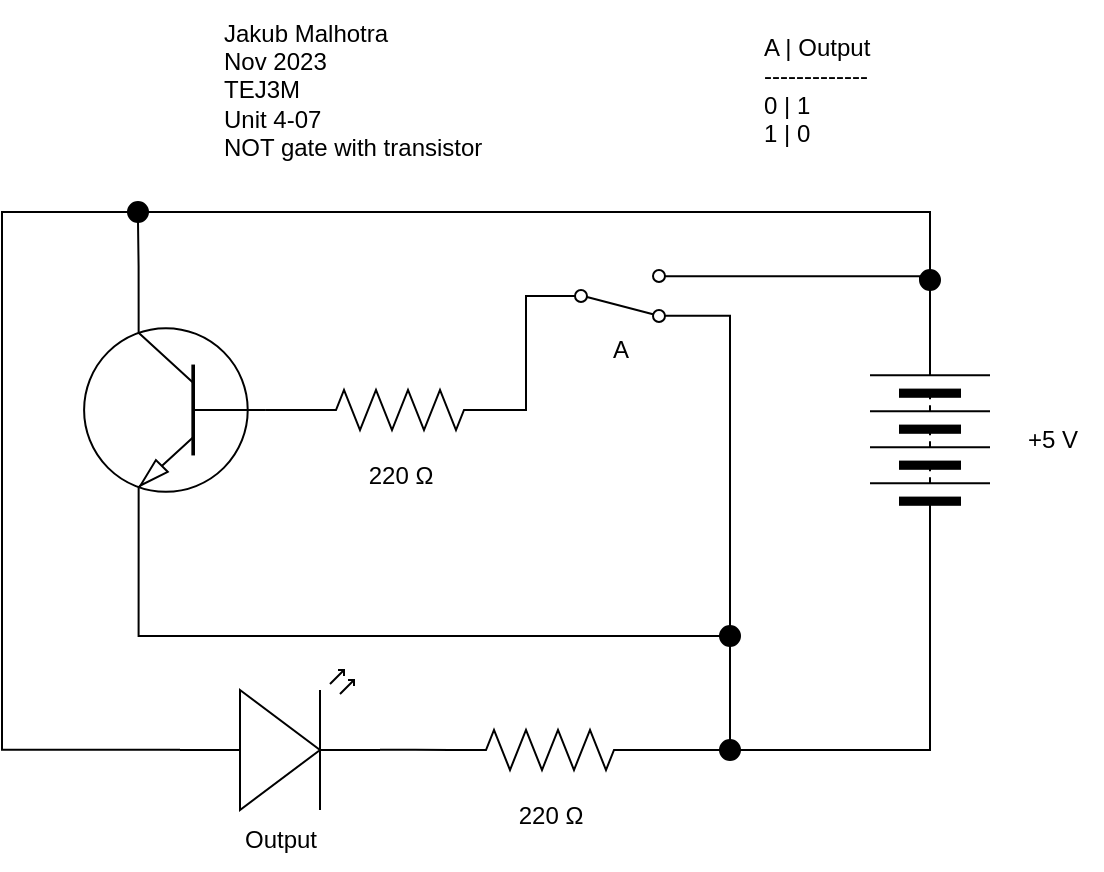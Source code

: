 <mxfile>
    <diagram id="dudxFzAu33095sjblUdI" name="Page-1">
        <mxGraphModel dx="476" dy="442" grid="1" gridSize="10" guides="1" tooltips="1" connect="1" arrows="1" fold="1" page="1" pageScale="1" pageWidth="827" pageHeight="1169" math="0" shadow="0">
            <root>
                <mxCell id="0"/>
                <mxCell id="1" parent="0"/>
                <mxCell id="2" value="&lt;div&gt;Jakub Malhotra&lt;/div&gt;&lt;div&gt;Nov 2023&lt;/div&gt;&lt;div&gt;TEJ3M&lt;/div&gt;&lt;div&gt;Unit 4-07&lt;/div&gt;&lt;div&gt;NOT gate with transistor&lt;/div&gt;" style="text;html=1;align=left;verticalAlign=middle;resizable=0;points=[];autosize=1;strokeColor=none;fillColor=none;" parent="1" vertex="1">
                    <mxGeometry x="149" y="15" width="150" height="90" as="geometry"/>
                </mxCell>
                <mxCell id="3" value="&lt;div&gt;A | Output&lt;/div&gt;&lt;div&gt;-------------&lt;/div&gt;&lt;div&gt;0 | 1&lt;/div&gt;&lt;div&gt;1 | 0&lt;/div&gt;" style="text;html=1;align=left;verticalAlign=middle;resizable=0;points=[];autosize=1;strokeColor=none;fillColor=none;" parent="1" vertex="1">
                    <mxGeometry x="419" y="25" width="80" height="70" as="geometry"/>
                </mxCell>
                <mxCell id="33" style="edgeStyle=orthogonalEdgeStyle;rounded=0;html=1;exitX=1;exitY=0.5;exitDx=0;exitDy=0;entryX=0.5;entryY=1;entryDx=0;entryDy=0;endArrow=none;endFill=0;" parent="1" source="11" target="23" edge="1">
                    <mxGeometry relative="1" as="geometry"/>
                </mxCell>
                <mxCell id="49" style="edgeStyle=orthogonalEdgeStyle;rounded=0;html=1;exitX=0;exitY=0.5;exitDx=0;exitDy=0;entryX=1;entryY=0.5;entryDx=0;entryDy=0;endArrow=none;endFill=0;" parent="1" source="11" target="46" edge="1">
                    <mxGeometry relative="1" as="geometry"/>
                </mxCell>
                <mxCell id="11" value="" style="pointerEvents=1;verticalLabelPosition=bottom;shadow=0;dashed=0;align=center;html=1;verticalAlign=top;shape=mxgraph.electrical.miscellaneous.batteryStack;rotation=-90;" parent="1" vertex="1">
                    <mxGeometry x="454" y="205" width="100" height="60" as="geometry"/>
                </mxCell>
                <mxCell id="32" style="edgeStyle=orthogonalEdgeStyle;rounded=0;html=1;exitX=0;exitY=0.5;exitDx=0;exitDy=0;entryX=1;entryY=0.12;entryDx=0;entryDy=0;endArrow=none;endFill=0;" parent="1" source="23" target="29" edge="1">
                    <mxGeometry relative="1" as="geometry">
                        <Array as="points">
                            <mxPoint x="499" y="153"/>
                        </Array>
                    </mxGeometry>
                </mxCell>
                <mxCell id="23" value="" style="ellipse;whiteSpace=wrap;html=1;aspect=fixed;strokeColor=#000000;fillStyle=solid;fillColor=#000000;" parent="1" vertex="1">
                    <mxGeometry x="499" y="150" width="10" height="10" as="geometry"/>
                </mxCell>
                <mxCell id="28" value="+5 V" style="text;html=1;align=center;verticalAlign=middle;resizable=0;points=[];autosize=1;strokeColor=none;fillColor=none;" parent="1" vertex="1">
                    <mxGeometry x="540" y="220" width="50" height="30" as="geometry"/>
                </mxCell>
                <mxCell id="40" style="edgeStyle=orthogonalEdgeStyle;rounded=0;html=1;exitX=0;exitY=0.5;exitDx=0;exitDy=0;entryX=1;entryY=0.5;entryDx=0;entryDy=0;entryPerimeter=0;endArrow=none;endFill=0;" parent="1" source="29" target="39" edge="1">
                    <mxGeometry relative="1" as="geometry">
                        <Array as="points">
                            <mxPoint x="302" y="163"/>
                            <mxPoint x="302" y="220"/>
                        </Array>
                    </mxGeometry>
                </mxCell>
                <mxCell id="59" style="edgeStyle=orthogonalEdgeStyle;html=1;exitX=1;exitY=0.88;exitDx=0;exitDy=0;entryX=0.5;entryY=0;entryDx=0;entryDy=0;endArrow=none;endFill=0;rounded=0;" parent="1" source="29" target="57" edge="1">
                    <mxGeometry relative="1" as="geometry"/>
                </mxCell>
                <mxCell id="29" value="" style="shape=mxgraph.electrical.electro-mechanical.twoWaySwitch;aspect=fixed;elSwitchState=2;flipV=1;flipH=0;" parent="1" vertex="1">
                    <mxGeometry x="311.5" y="150" width="75" height="26" as="geometry"/>
                </mxCell>
                <mxCell id="34" value="A" style="text;html=1;align=center;verticalAlign=middle;resizable=0;points=[];autosize=1;strokeColor=none;fillColor=none;" parent="1" vertex="1">
                    <mxGeometry x="334" y="175" width="30" height="30" as="geometry"/>
                </mxCell>
                <mxCell id="63" style="edgeStyle=orthogonalEdgeStyle;shape=connector;rounded=0;html=1;exitX=0.7;exitY=0;exitDx=0;exitDy=0;exitPerimeter=0;entryX=0.5;entryY=1;entryDx=0;entryDy=0;labelBackgroundColor=default;strokeColor=default;fontFamily=Helvetica;fontSize=11;fontColor=default;endArrow=none;endFill=0;" parent="1" source="35" target="55" edge="1">
                    <mxGeometry relative="1" as="geometry"/>
                </mxCell>
                <mxCell id="35" value="" style="verticalLabelPosition=bottom;shadow=0;dashed=0;align=center;html=1;verticalAlign=top;shape=mxgraph.electrical.transistors.npn_transistor_1;flipV=0;flipH=1;" parent="1" vertex="1">
                    <mxGeometry x="79" y="170" width="95" height="100" as="geometry"/>
                </mxCell>
                <mxCell id="41" style="edgeStyle=orthogonalEdgeStyle;rounded=0;html=1;exitX=0;exitY=0.5;exitDx=0;exitDy=0;exitPerimeter=0;entryX=0;entryY=0.5;entryDx=0;entryDy=0;entryPerimeter=0;endArrow=none;endFill=0;" parent="1" source="39" target="35" edge="1">
                    <mxGeometry relative="1" as="geometry"/>
                </mxCell>
                <mxCell id="39" value="" style="pointerEvents=1;verticalLabelPosition=bottom;shadow=0;dashed=0;align=center;html=1;verticalAlign=top;shape=mxgraph.electrical.resistors.resistor_2;" parent="1" vertex="1">
                    <mxGeometry x="189" y="210" width="100" height="20" as="geometry"/>
                </mxCell>
                <mxCell id="50" style="edgeStyle=orthogonalEdgeStyle;rounded=0;html=1;exitX=1;exitY=0.57;exitDx=0;exitDy=0;exitPerimeter=0;entryX=0;entryY=0.5;entryDx=0;entryDy=0;entryPerimeter=0;endArrow=none;endFill=0;" parent="1" source="43" target="45" edge="1">
                    <mxGeometry relative="1" as="geometry"/>
                </mxCell>
                <mxCell id="62" style="edgeStyle=orthogonalEdgeStyle;shape=connector;rounded=0;html=1;exitX=0;exitY=0.57;exitDx=0;exitDy=0;exitPerimeter=0;entryX=0;entryY=0.5;entryDx=0;entryDy=0;labelBackgroundColor=default;strokeColor=default;fontFamily=Helvetica;fontSize=11;fontColor=default;endArrow=none;endFill=0;" parent="1" source="43" target="55" edge="1">
                    <mxGeometry relative="1" as="geometry">
                        <Array as="points">
                            <mxPoint x="40" y="390"/>
                            <mxPoint x="40" y="121"/>
                        </Array>
                    </mxGeometry>
                </mxCell>
                <mxCell id="43" value="" style="verticalLabelPosition=bottom;shadow=0;dashed=0;align=center;html=1;verticalAlign=top;shape=mxgraph.electrical.opto_electronics.led_2;pointerEvents=1;" parent="1" vertex="1">
                    <mxGeometry x="129" y="350" width="100" height="70" as="geometry"/>
                </mxCell>
                <mxCell id="48" style="edgeStyle=orthogonalEdgeStyle;rounded=0;html=1;exitX=1;exitY=0.5;exitDx=0;exitDy=0;exitPerimeter=0;entryX=0;entryY=0.5;entryDx=0;entryDy=0;endArrow=none;endFill=0;" parent="1" source="45" target="46" edge="1">
                    <mxGeometry relative="1" as="geometry"/>
                </mxCell>
                <mxCell id="45" value="" style="pointerEvents=1;verticalLabelPosition=bottom;shadow=0;dashed=0;align=center;html=1;verticalAlign=top;shape=mxgraph.electrical.resistors.resistor_2;" parent="1" vertex="1">
                    <mxGeometry x="264" y="380" width="100" height="20" as="geometry"/>
                </mxCell>
                <mxCell id="58" style="edgeStyle=orthogonalEdgeStyle;html=1;exitX=0.5;exitY=0;exitDx=0;exitDy=0;entryX=0.5;entryY=1;entryDx=0;entryDy=0;endArrow=none;endFill=0;" parent="1" source="46" target="57" edge="1">
                    <mxGeometry relative="1" as="geometry"/>
                </mxCell>
                <mxCell id="46" value="" style="ellipse;whiteSpace=wrap;html=1;aspect=fixed;strokeColor=#000000;fillStyle=solid;fillColor=#000000;" parent="1" vertex="1">
                    <mxGeometry x="399" y="385" width="10" height="10" as="geometry"/>
                </mxCell>
                <mxCell id="51" value="220 Ω&lt;br&gt;&amp;nbsp;" style="text;html=1;align=center;verticalAlign=middle;resizable=0;points=[];autosize=1;strokeColor=none;fillColor=none;" parent="1" vertex="1">
                    <mxGeometry x="284" y="410" width="60" height="40" as="geometry"/>
                </mxCell>
                <mxCell id="53" value="Output" style="text;html=1;align=center;verticalAlign=middle;resizable=0;points=[];autosize=1;strokeColor=none;fillColor=none;" parent="1" vertex="1">
                    <mxGeometry x="149" y="420" width="60" height="30" as="geometry"/>
                </mxCell>
                <mxCell id="54" value="220 Ω&lt;br&gt;&amp;nbsp;" style="text;html=1;align=center;verticalAlign=middle;resizable=0;points=[];autosize=1;strokeColor=none;fillColor=none;" parent="1" vertex="1">
                    <mxGeometry x="209" y="240" width="60" height="40" as="geometry"/>
                </mxCell>
                <mxCell id="65" style="edgeStyle=orthogonalEdgeStyle;shape=connector;rounded=0;html=1;exitX=1;exitY=0.5;exitDx=0;exitDy=0;entryX=0.5;entryY=0;entryDx=0;entryDy=0;labelBackgroundColor=default;strokeColor=default;fontFamily=Helvetica;fontSize=11;fontColor=default;endArrow=none;endFill=0;" parent="1" source="55" target="23" edge="1">
                    <mxGeometry relative="1" as="geometry"/>
                </mxCell>
                <mxCell id="55" value="" style="ellipse;whiteSpace=wrap;html=1;aspect=fixed;strokeColor=#000000;fillStyle=solid;fillColor=#000000;" parent="1" vertex="1">
                    <mxGeometry x="103" y="116" width="10" height="10" as="geometry"/>
                </mxCell>
                <mxCell id="61" style="edgeStyle=orthogonalEdgeStyle;shape=connector;rounded=0;html=1;exitX=0;exitY=0.5;exitDx=0;exitDy=0;entryX=0.7;entryY=1;entryDx=0;entryDy=0;entryPerimeter=0;labelBackgroundColor=default;strokeColor=default;fontFamily=Helvetica;fontSize=11;fontColor=default;endArrow=none;endFill=0;" parent="1" source="57" target="35" edge="1">
                    <mxGeometry relative="1" as="geometry"/>
                </mxCell>
                <mxCell id="57" value="" style="ellipse;whiteSpace=wrap;html=1;aspect=fixed;strokeColor=#000000;fillStyle=solid;fillColor=#000000;" parent="1" vertex="1">
                    <mxGeometry x="399" y="328" width="10" height="10" as="geometry"/>
                </mxCell>
            </root>
        </mxGraphModel>
    </diagram>
</mxfile>